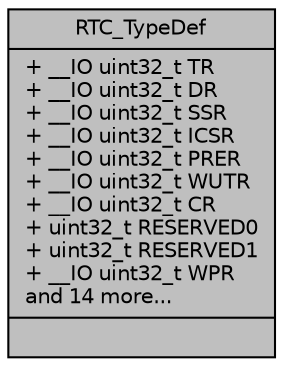 digraph "RTC_TypeDef"
{
 // LATEX_PDF_SIZE
  edge [fontname="Helvetica",fontsize="10",labelfontname="Helvetica",labelfontsize="10"];
  node [fontname="Helvetica",fontsize="10",shape=record];
  Node1 [label="{RTC_TypeDef\n|+ __IO uint32_t TR\l+ __IO uint32_t DR\l+ __IO uint32_t SSR\l+ __IO uint32_t ICSR\l+ __IO uint32_t PRER\l+ __IO uint32_t WUTR\l+ __IO uint32_t CR\l+ uint32_t RESERVED0\l+ uint32_t RESERVED1\l+ __IO uint32_t WPR\land 14 more...\l|}",height=0.2,width=0.4,color="black", fillcolor="grey75", style="filled", fontcolor="black",tooltip=" "];
}
